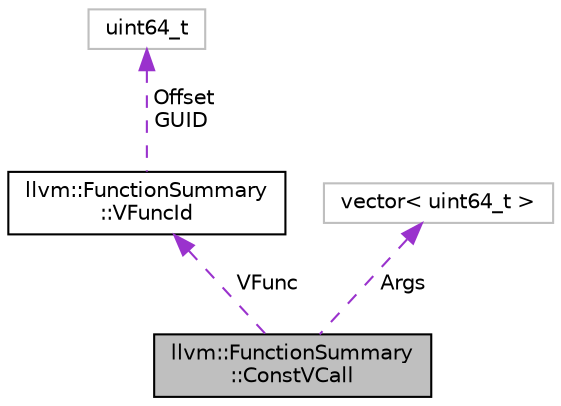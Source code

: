 digraph "llvm::FunctionSummary::ConstVCall"
{
 // LATEX_PDF_SIZE
  bgcolor="transparent";
  edge [fontname="Helvetica",fontsize="10",labelfontname="Helvetica",labelfontsize="10"];
  node [fontname="Helvetica",fontsize="10",shape=record];
  Node1 [label="llvm::FunctionSummary\l::ConstVCall",height=0.2,width=0.4,color="black", fillcolor="grey75", style="filled", fontcolor="black",tooltip="A specification for a virtual function call with all constant integer arguments."];
  Node2 -> Node1 [dir="back",color="darkorchid3",fontsize="10",style="dashed",label=" VFunc" ,fontname="Helvetica"];
  Node2 [label="llvm::FunctionSummary\l::VFuncId",height=0.2,width=0.4,color="black",URL="$structllvm_1_1FunctionSummary_1_1VFuncId.html",tooltip="An \"identifier\" for a virtual function."];
  Node3 -> Node2 [dir="back",color="darkorchid3",fontsize="10",style="dashed",label=" Offset\nGUID" ,fontname="Helvetica"];
  Node3 [label="uint64_t",height=0.2,width=0.4,color="grey75",tooltip=" "];
  Node4 -> Node1 [dir="back",color="darkorchid3",fontsize="10",style="dashed",label=" Args" ,fontname="Helvetica"];
  Node4 [label="vector\< uint64_t \>",height=0.2,width=0.4,color="grey75",tooltip=" "];
}
